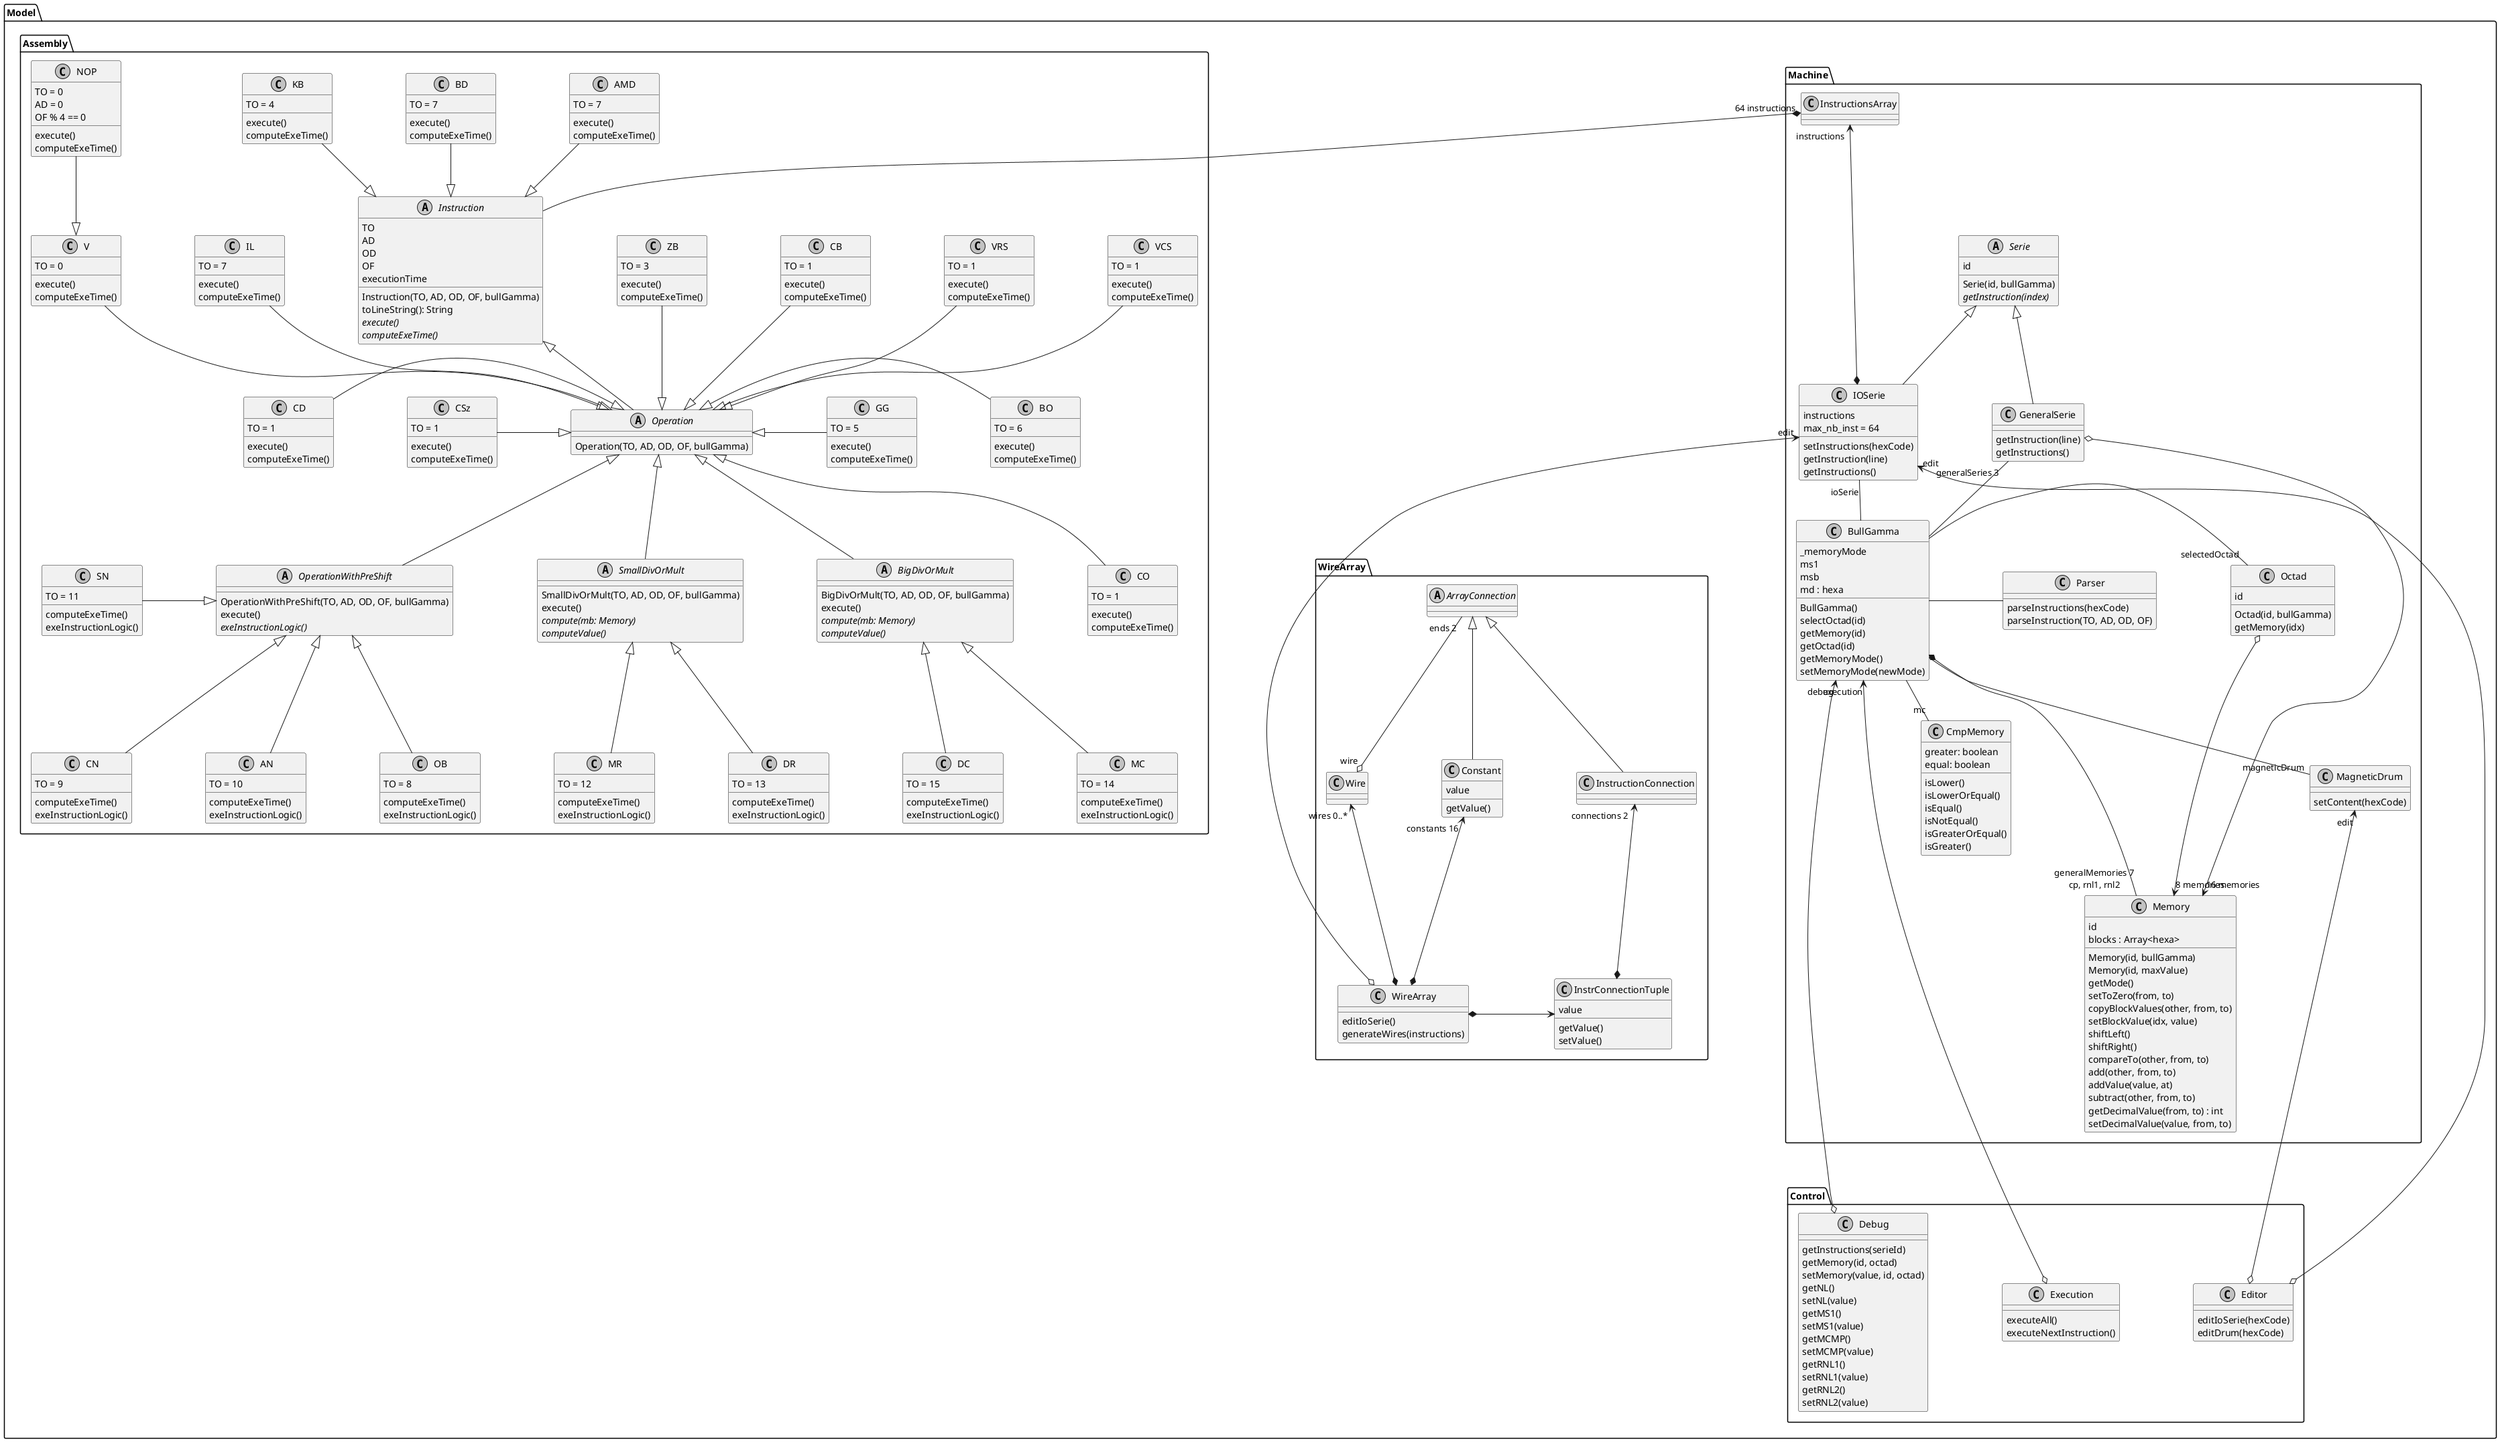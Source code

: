 @startuml
skinparam monochrome true
skinparam classAttributeIconSize 0
skinparam nodesep 110

package Model {
  package Machine {
    class BullGamma {
      _memoryMode
      ms1
      msb
      md : hexa
      BullGamma()
      selectOctad(id)
      getMemory(id)
      getOctad(id)
      getMemoryMode()
      setMemoryMode(newMode)
    }

    abstract class Serie {
      id
      Serie(id, bullGamma)
      {abstract} getInstruction(index)
    }

    class Octad {
      id
      Octad(id, bullGamma)
      getMemory(idx)
    }

    class Memory {
      id
      blocks : Array<hexa>
      Memory(id, bullGamma)
      Memory(id, maxValue)
      getMode()
      setToZero(from, to)
      copyBlockValues(other, from, to)
      setBlockValue(idx, value)
      shiftLeft()
      shiftRight()
      compareTo(other, from, to)
      add(other, from, to)
      addValue(value, at)
      subtract(other, from, to)
      getDecimalValue(from, to) : int
      setDecimalValue(value, from, to)
    }

    class CmpMemory {
      greater: boolean
      equal: boolean
      isLower()
      isLowerOrEqual()
      isEqual()
      isNotEqual()
      isGreaterOrEqual()
      isGreater()
    }

    class MagneticDrum {
        setContent(hexCode)
    }

    class GeneralSerie {
        getInstruction(line)
        getInstructions()
    }

    class IOSerie {
        instructions
        max_nb_inst = 64
        setInstructions(hexCode)
        getInstruction(line)
        getInstructions()
    }

    class InstructionsArray {

    }

    class Parser {
        parseInstructions(hexCode)
        parseInstruction(TO, AD, OD, OF)
    }
    BullGamma - Parser
    BullGamma -- "magneticDrum" MagneticDrum

    Serie <|-- IOSerie
    Serie <|-- GeneralSerie
    Octad o---> "8 memories" Memory
    GeneralSerie o---> "16 memories" Memory
    BullGamma *-- "generalMemories 7\ncp, rnl1, rnl2" Memory
    BullGamma -- "mc" CmpMemory
    BullGamma - "selectedOctad" Octad
    IOSerie "ioSerie" -- BullGamma
    GeneralSerie "generalSeries 3" -- BullGamma
    InstructionsArray "instructions" <---* IOSerie

  }

  package WireArray {

      class WireArray {
          editIoSerie()
          generateWires(instructions)
      }


      abstract class ArrayConnection {

      }

      class Constant {
        value
        getValue()
      }

      class InstructionConnection {

      }

      ArrayConnection <|-- Constant
      ArrayConnection <|-- InstructionConnection

      class InstrConnectionTuple {
        value
        getValue()
        setValue()
      }

      class Wire {

      }

      ArrayConnection "ends 2" --o "wire" Wire
      Wire "wires 0..*" <--* WireArray

      InstructionConnection "connections 2" <--* InstrConnectionTuple
      InstrConnectionTuple <-* WireArray

      Constant "constants 16" <--* WireArray
      IOSerie "edit" <--down--o WireArray

  }

  package "Control" {
      class Editor {
          editIoSerie(hexCode)
          editDrum(hexCode)
      }
      IOSerie "edit" <--down--o Editor
      MagneticDrum "edit" <--down--o Editor

      class Execution {
          executeAll()
          executeNextInstruction()
      }
      BullGamma "execution" <--down--o Execution

      class Debug {
          getInstructions(serieId)
          getMemory(id, octad)
          setMemory(value, id, octad)
          getNL()
          setNL(value)
          getMS1()
          setMS1(value)
          getMCMP()
          setMCMP(value)
          getRNL1()
          setRNL1(value)
          getRNL2()
          setRNL2(value)
      }
      BullGamma "debug" <--down--o Debug
  }


  package Assembly {
    abstract class Instruction {
       TO
       AD
       OD
       OF
       executionTime
       Instruction(TO, AD, OD, OF, bullGamma)
       toLineString(): String
      {abstract} execute()
      {abstract} computeExeTime()
    }

    abstract class Operation {
      Operation(TO, AD, OD, OF, bullGamma)
    }

    abstract class OperationWithPreShift {
        OperationWithPreShift(TO, AD, OD, OF, bullGamma)
        execute()
        {abstract} exeInstructionLogic()
    }

    abstract class SmallDivOrMult {
      SmallDivOrMult(TO, AD, OD, OF, bullGamma)
      execute()
      {abstract} compute(mb: Memory)
      {abstract} computeValue()
    }

    abstract class BigDivOrMult {
      BigDivOrMult(TO, AD, OD, OF, bullGamma)
      execute()
      {abstract} compute(mb: Memory)
      {abstract} computeValue()
    }

    Instruction <|-- Operation
    Operation <|-- OperationWithPreShift
    Operation <|-- SmallDivOrMult
    Operation <|-- BigDivOrMult

    InstructionsArray "64 instructions" *-- Instruction

    class V {
      TO = 0
      execute()
      computeExeTime()
    }

    class NOP {
      TO = 0
      AD = 0
      OF % 4 == 0
      execute()
      computeExeTime()
    }

    class VCS {
      TO = 1
      execute()
      computeExeTime()
    }

    class VRS {
      TO = 1
      execute()
      computeExeTime()
    }

    class CD {
      TO = 1
      execute()
      computeExeTime()
    }

    class CO {
      TO = 1
      execute()
      computeExeTime()
    }

    class CSz {
      TO = 1
      execute()
      computeExeTime()
    }

    class CB {
      TO = 1
      execute()
      computeExeTime()
    }

    class ZB {
      TO = 3
      execute()
      computeExeTime()
    }

    class KB {
      TO = 4
      execute()
      computeExeTime()
    }

    class GG {
      TO = 5
      execute()
      computeExeTime()
    }

    class BO {
      TO = 6
      execute()
      computeExeTime()
    }

    class AMD {
      TO = 7
      execute()
      computeExeTime()
    }

    class BD {
      TO = 7
      execute()
      computeExeTime()
    }

    class IL {
      TO = 7
      execute()
      computeExeTime()
    }

    class OB {
      TO = 8
      computeExeTime()
      exeInstructionLogic()
    }

    class CN {
      TO = 9
      computeExeTime()
      exeInstructionLogic()
    }

    class AN {
      TO = 10
      computeExeTime()
      exeInstructionLogic()
    }

    class SN {
      TO = 11
      computeExeTime()
      exeInstructionLogic()
    }

    class MR {
      TO = 12
      computeExeTime()
      exeInstructionLogic()
    }

    class DR {
      TO = 13
      computeExeTime()
      exeInstructionLogic()
    }

    class MC {
      TO = 14
      computeExeTime()
      exeInstructionLogic()
    }

    class DC {
      TO = 15
      computeExeTime()
      exeInstructionLogic()
    }

    V --|> Operation
    NOP --|> V
    VCS --|> Operation
    VRS --|> Operation
    SN -|> OperationWithPreShift
    ZB --|> Operation
    KB --|> Instruction
    BD --|> Instruction
    IL --|> Operation
    SmallDivOrMult <|-- MR
    SmallDivOrMult <|-- DR
    BigDivOrMult <|-- MC
    BigDivOrMult <|-- DC
    AMD --|> Instruction
    OperationWithPreShift <|-- OB
    CD -|> Operation
    Operation <|-- CO
    CB --|> Operation
    CSz -|> Operation
    Operation <|- GG
    Operation <|- BO
    OperationWithPreShift <|-- CN
    OperationWithPreShift <|-- AN
@endDC
